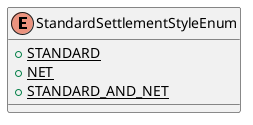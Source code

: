 @startuml

    enum StandardSettlementStyleEnum [[StandardSettlementStyleEnum.html]] {
        {static} +STANDARD
        {static} +NET
        {static} +STANDARD_AND_NET
    }

@enduml
